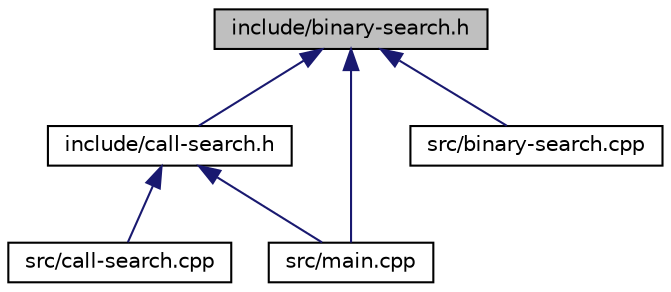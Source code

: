 digraph "include/binary-search.h"
{
 // LATEX_PDF_SIZE
  edge [fontname="Helvetica",fontsize="10",labelfontname="Helvetica",labelfontsize="10"];
  node [fontname="Helvetica",fontsize="10",shape=record];
  Node3 [label="include/binary-search.h",height=0.2,width=0.4,color="black", fillcolor="grey75", style="filled", fontcolor="black",tooltip=" "];
  Node3 -> Node4 [dir="back",color="midnightblue",fontsize="10",style="solid"];
  Node4 [label="include/call-search.h",height=0.2,width=0.4,color="black", fillcolor="white", style="filled",URL="$call-search_8h.html",tooltip=" "];
  Node4 -> Node5 [dir="back",color="midnightblue",fontsize="10",style="solid"];
  Node5 [label="src/call-search.cpp",height=0.2,width=0.4,color="black", fillcolor="white", style="filled",URL="$call-search_8cpp.html",tooltip=" "];
  Node4 -> Node6 [dir="back",color="midnightblue",fontsize="10",style="solid"];
  Node6 [label="src/main.cpp",height=0.2,width=0.4,color="black", fillcolor="white", style="filled",URL="$main_8cpp.html",tooltip="TODO."];
  Node3 -> Node7 [dir="back",color="midnightblue",fontsize="10",style="solid"];
  Node7 [label="src/binary-search.cpp",height=0.2,width=0.4,color="black", fillcolor="white", style="filled",URL="$binary-search_8cpp.html",tooltip=" "];
  Node3 -> Node6 [dir="back",color="midnightblue",fontsize="10",style="solid"];
}

